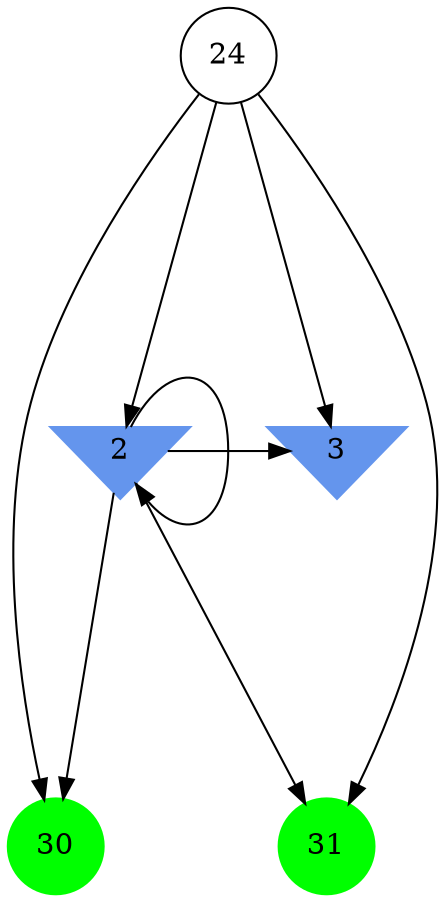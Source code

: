 digraph brain {
	ranksep=2.0;
	2 [shape=invtriangle,style=filled,color=cornflowerblue];
	3 [shape=invtriangle,style=filled,color=cornflowerblue];
	24 [shape=circle,color=black];
	30 [shape=circle,style=filled,color=green];
	31 [shape=circle,style=filled,color=green];
	24	->	2;
	24	->	30;
	24	->	3;
	24	->	31;
	2	->	2;
	2	->	30;
	2	->	3;
	2	->	31;
	{ rank=same; 2; 3; }
	{ rank=same; 24; }
	{ rank=same; 30; 31; }
}
